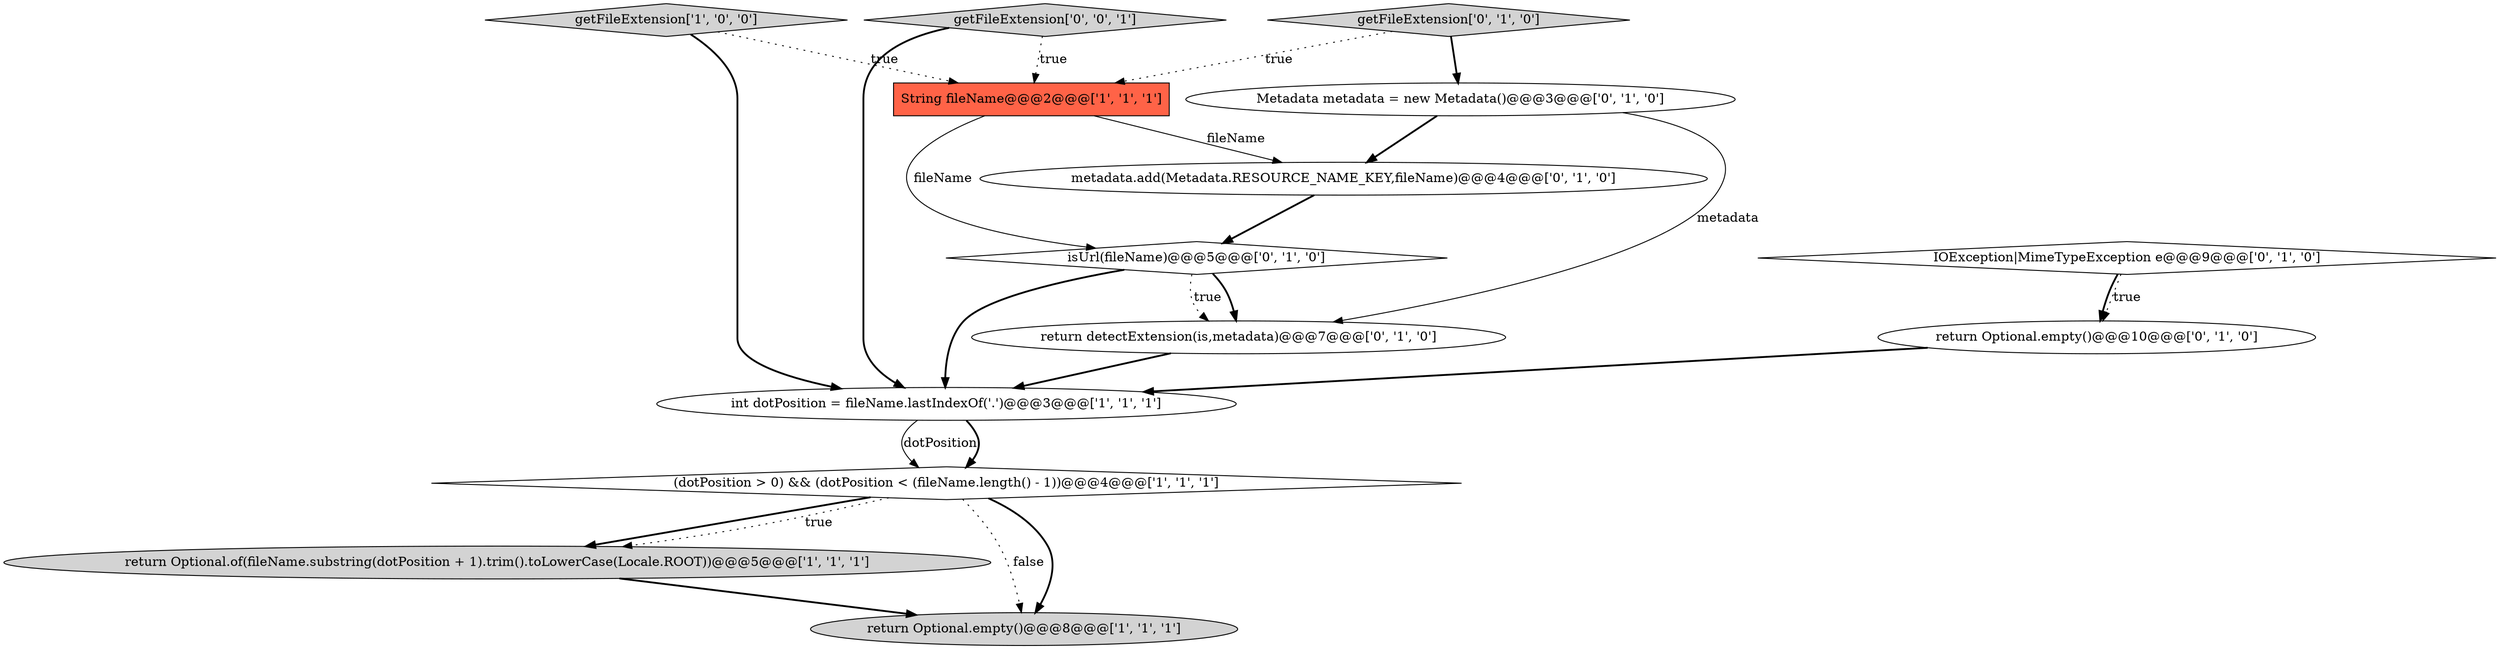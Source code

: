 digraph {
9 [style = filled, label = "metadata.add(Metadata.RESOURCE_NAME_KEY,fileName)@@@4@@@['0', '1', '0']", fillcolor = white, shape = ellipse image = "AAA1AAABBB2BBB"];
10 [style = filled, label = "IOException|MimeTypeException e@@@9@@@['0', '1', '0']", fillcolor = white, shape = diamond image = "AAA1AAABBB2BBB"];
3 [style = filled, label = "getFileExtension['1', '0', '0']", fillcolor = lightgray, shape = diamond image = "AAA0AAABBB1BBB"];
13 [style = filled, label = "getFileExtension['0', '0', '1']", fillcolor = lightgray, shape = diamond image = "AAA0AAABBB3BBB"];
4 [style = filled, label = "String fileName@@@2@@@['1', '1', '1']", fillcolor = tomato, shape = box image = "AAA0AAABBB1BBB"];
7 [style = filled, label = "Metadata metadata = new Metadata()@@@3@@@['0', '1', '0']", fillcolor = white, shape = ellipse image = "AAA1AAABBB2BBB"];
0 [style = filled, label = "int dotPosition = fileName.lastIndexOf('.')@@@3@@@['1', '1', '1']", fillcolor = white, shape = ellipse image = "AAA0AAABBB1BBB"];
5 [style = filled, label = "return Optional.of(fileName.substring(dotPosition + 1).trim().toLowerCase(Locale.ROOT))@@@5@@@['1', '1', '1']", fillcolor = lightgray, shape = ellipse image = "AAA0AAABBB1BBB"];
8 [style = filled, label = "isUrl(fileName)@@@5@@@['0', '1', '0']", fillcolor = white, shape = diamond image = "AAA1AAABBB2BBB"];
6 [style = filled, label = "getFileExtension['0', '1', '0']", fillcolor = lightgray, shape = diamond image = "AAA0AAABBB2BBB"];
12 [style = filled, label = "return detectExtension(is,metadata)@@@7@@@['0', '1', '0']", fillcolor = white, shape = ellipse image = "AAA1AAABBB2BBB"];
2 [style = filled, label = "(dotPosition > 0) && (dotPosition < (fileName.length() - 1))@@@4@@@['1', '1', '1']", fillcolor = white, shape = diamond image = "AAA0AAABBB1BBB"];
11 [style = filled, label = "return Optional.empty()@@@10@@@['0', '1', '0']", fillcolor = white, shape = ellipse image = "AAA1AAABBB2BBB"];
1 [style = filled, label = "return Optional.empty()@@@8@@@['1', '1', '1']", fillcolor = lightgray, shape = ellipse image = "AAA0AAABBB1BBB"];
12->0 [style = bold, label=""];
2->1 [style = dotted, label="false"];
13->4 [style = dotted, label="true"];
8->12 [style = bold, label=""];
8->0 [style = bold, label=""];
13->0 [style = bold, label=""];
7->9 [style = bold, label=""];
2->5 [style = bold, label=""];
5->1 [style = bold, label=""];
11->0 [style = bold, label=""];
2->5 [style = dotted, label="true"];
10->11 [style = bold, label=""];
4->9 [style = solid, label="fileName"];
6->4 [style = dotted, label="true"];
0->2 [style = solid, label="dotPosition"];
3->4 [style = dotted, label="true"];
3->0 [style = bold, label=""];
2->1 [style = bold, label=""];
7->12 [style = solid, label="metadata"];
0->2 [style = bold, label=""];
9->8 [style = bold, label=""];
6->7 [style = bold, label=""];
10->11 [style = dotted, label="true"];
4->8 [style = solid, label="fileName"];
8->12 [style = dotted, label="true"];
}
